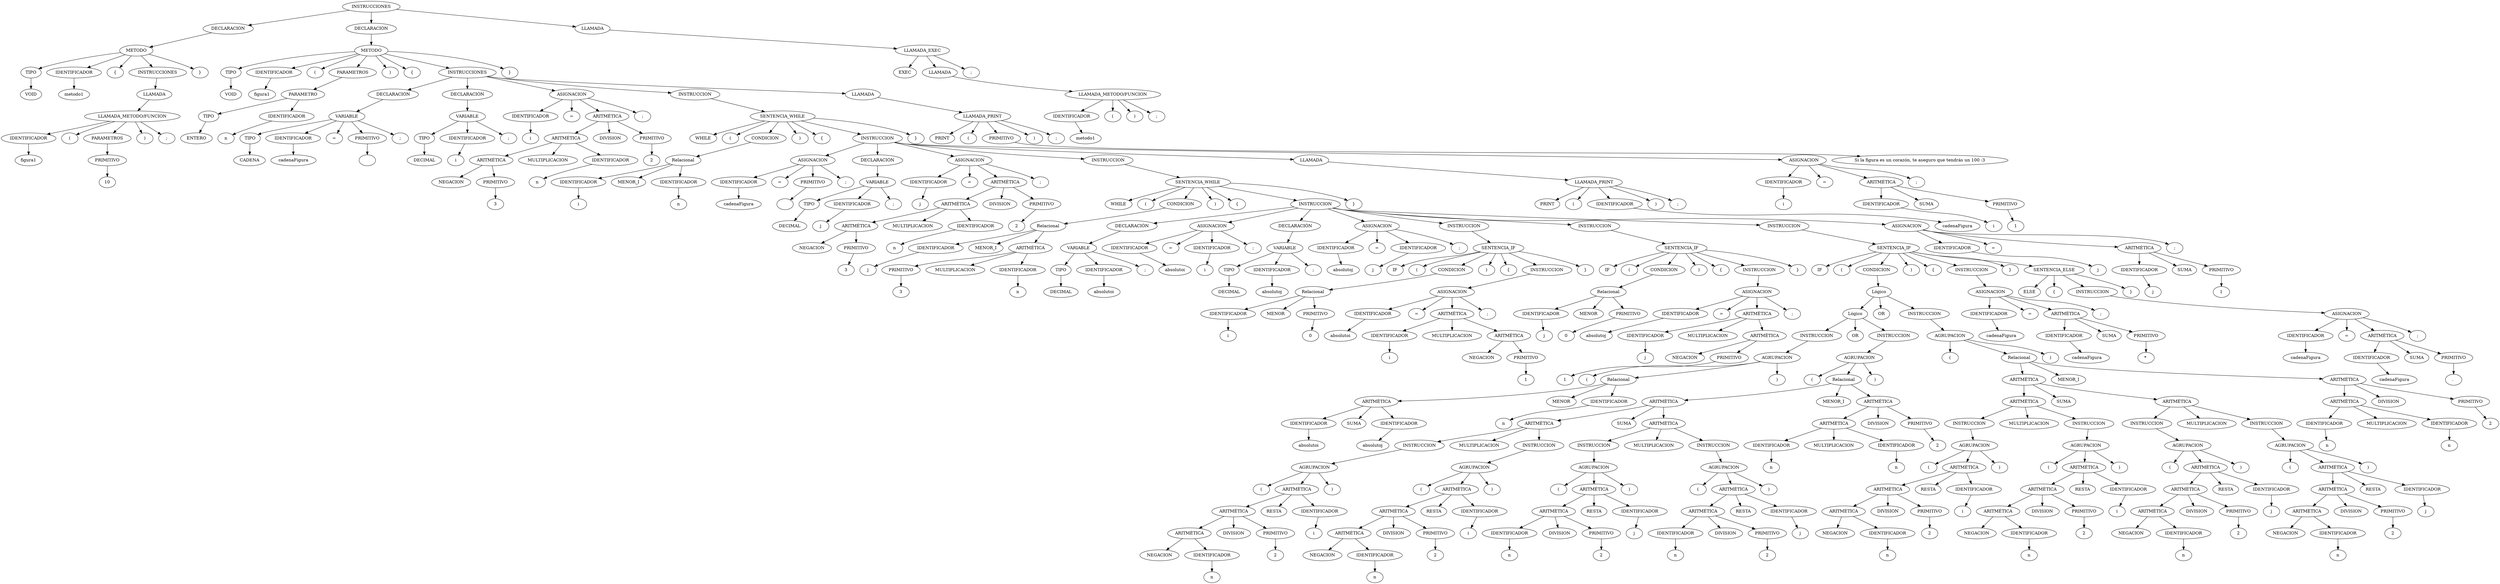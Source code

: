 digraph {
n0[label="INSTRUCCIONES"];
n1[label="DECLARACIÓN"];
n0->n1;
n2[label="METODO"];
n1->n2;
n3[label="TIPO"];
n2->n3;
n4[label="VOID"];
n3->n4;
n5[label="IDENTIFICADOR"];
n2->n5;
n6[label="metodo1"];
n5->n6;
n7[label="{"];
n2->n7;
n8[label="INSTRUCCIONES"];
n2->n8;
n9[label="LLAMADA"];
n8->n9;
n10[label="LLAMADA_METODO/FUNCION"];
n9->n10;
n11[label="IDENTIFICADOR"];
n10->n11;
n12[label="figura1"];
n11->n12;
n13[label="("];
n10->n13;
n14[label="PARAMETROS"];
n10->n14;
n15[label="PRIMITIVO"];
n14->n15;
n16[label="10"];
n15->n16;
n17[label=")"];
n10->n17;
n18[label=";"];
n10->n18;
n19[label="}"];
n2->n19;
n20[label="DECLARACIÓN"];
n0->n20;
n21[label="METODO"];
n20->n21;
n22[label="TIPO"];
n21->n22;
n23[label="VOID"];
n22->n23;
n24[label="IDENTIFICADOR"];
n21->n24;
n25[label="figura1"];
n24->n25;
n26[label="("];
n21->n26;
n27[label="PARAMETROS"];
n21->n27;
n28[label="PARAMETRO"];
n27->n28;
n29[label="TIPO"];
n28->n29;
n30[label="ENTERO"];
n29->n30;
n31[label="IDENTIFICADOR"];
n28->n31;
n32[label="n"];
n31->n32;
n33[label=")"];
n21->n33;
n34[label="{"];
n21->n34;
n35[label="INSTRUCCIONES"];
n21->n35;
n36[label="DECLARACIÓN"];
n35->n36;
n37[label="VARIABLE"];
n36->n37;
n38[label="TIPO"];
n37->n38;
n39[label="CADENA"];
n38->n39;
n40[label="IDENTIFICADOR"];
n37->n40;
n41[label="cadenaFigura"];
n40->n41;
n42[label="="];
n37->n42;
n43[label="PRIMITIVO"];
n37->n43;
n44[label=""];
n43->n44;
n45[label=";"];
n37->n45;
n46[label="DECLARACIÓN"];
n35->n46;
n47[label="VARIABLE"];
n46->n47;
n48[label="TIPO"];
n47->n48;
n49[label="DECIMAL"];
n48->n49;
n50[label="IDENTIFICADOR"];
n47->n50;
n51[label="i"];
n50->n51;
n52[label=";"];
n47->n52;
n53[label="ASIGNACION"];
n35->n53;
n54[label="IDENTIFICADOR"];
n53->n54;
n55[label="i"];
n54->n55;
n56[label="="];
n53->n56;
n57[label="ARITMÉTICA"];
n53->n57;
n58[label="ARITMÉTICA"];
n57->n58;
n59[label="ARITMÉTICA"];
n58->n59;
n60[label="NEGACION"];
n59->n60;
n61[label="PRIMITIVO"];
n59->n61;
n62[label="3"];
n61->n62;
n63[label="MULTIPLICACION"];
n58->n63;
n64[label="IDENTIFICADOR"];
n58->n64;
n65[label="n"];
n64->n65;
n66[label="DIVISION"];
n57->n66;
n67[label="PRIMITIVO"];
n57->n67;
n68[label="2"];
n67->n68;
n69[label=";"];
n53->n69;
n70[label="INSTRUCCION"];
n35->n70;
n71[label="SENTENCIA_WHILE"];
n70->n71;
n72[label="WHILE"];
n71->n72;
n73[label="("];
n71->n73;
n74[label="CONDICION"];
n71->n74;
n75[label="Relacional"];
n74->n75;
n76[label="IDENTIFICADOR"];
n75->n76;
n77[label="i"];
n76->n77;
n78[label="MENOR_I"];
n75->n78;
n79[label="IDENTIFICADOR"];
n75->n79;
n80[label="n"];
n79->n80;
n81[label=")"];
n71->n81;
n82[label="{"];
n71->n82;
n83[label="INSTRUCCION"];
n71->n83;
n84[label="ASIGNACION"];
n83->n84;
n85[label="IDENTIFICADOR"];
n84->n85;
n86[label="cadenaFigura"];
n85->n86;
n87[label="="];
n84->n87;
n88[label="PRIMITIVO"];
n84->n88;
n89[label=""];
n88->n89;
n90[label=";"];
n84->n90;
n91[label="DECLARACIÓN"];
n83->n91;
n92[label="VARIABLE"];
n91->n92;
n93[label="TIPO"];
n92->n93;
n94[label="DECIMAL"];
n93->n94;
n95[label="IDENTIFICADOR"];
n92->n95;
n96[label="j"];
n95->n96;
n97[label=";"];
n92->n97;
n98[label="ASIGNACION"];
n83->n98;
n99[label="IDENTIFICADOR"];
n98->n99;
n100[label="j"];
n99->n100;
n101[label="="];
n98->n101;
n102[label="ARITMÉTICA"];
n98->n102;
n103[label="ARITMÉTICA"];
n102->n103;
n104[label="ARITMÉTICA"];
n103->n104;
n105[label="NEGACION"];
n104->n105;
n106[label="PRIMITIVO"];
n104->n106;
n107[label="3"];
n106->n107;
n108[label="MULTIPLICACION"];
n103->n108;
n109[label="IDENTIFICADOR"];
n103->n109;
n110[label="n"];
n109->n110;
n111[label="DIVISION"];
n102->n111;
n112[label="PRIMITIVO"];
n102->n112;
n113[label="2"];
n112->n113;
n114[label=";"];
n98->n114;
n115[label="INSTRUCCION"];
n83->n115;
n116[label="SENTENCIA_WHILE"];
n115->n116;
n117[label="WHILE"];
n116->n117;
n118[label="("];
n116->n118;
n119[label="CONDICION"];
n116->n119;
n120[label="Relacional"];
n119->n120;
n121[label="IDENTIFICADOR"];
n120->n121;
n122[label="j"];
n121->n122;
n123[label="MENOR_I"];
n120->n123;
n124[label="ARITMÉTICA"];
n120->n124;
n125[label="PRIMITIVO"];
n124->n125;
n126[label="3"];
n125->n126;
n127[label="MULTIPLICACION"];
n124->n127;
n128[label="IDENTIFICADOR"];
n124->n128;
n129[label="n"];
n128->n129;
n130[label=")"];
n116->n130;
n131[label="{"];
n116->n131;
n132[label="INSTRUCCION"];
n116->n132;
n133[label="DECLARACIÓN"];
n132->n133;
n134[label="VARIABLE"];
n133->n134;
n135[label="TIPO"];
n134->n135;
n136[label="DECIMAL"];
n135->n136;
n137[label="IDENTIFICADOR"];
n134->n137;
n138[label="absolutoi"];
n137->n138;
n139[label=";"];
n134->n139;
n140[label="ASIGNACION"];
n132->n140;
n141[label="IDENTIFICADOR"];
n140->n141;
n142[label="absolutoi"];
n141->n142;
n143[label="="];
n140->n143;
n144[label="IDENTIFICADOR"];
n140->n144;
n145[label="i"];
n144->n145;
n146[label=";"];
n140->n146;
n147[label="DECLARACIÓN"];
n132->n147;
n148[label="VARIABLE"];
n147->n148;
n149[label="TIPO"];
n148->n149;
n150[label="DECIMAL"];
n149->n150;
n151[label="IDENTIFICADOR"];
n148->n151;
n152[label="absolutoj"];
n151->n152;
n153[label=";"];
n148->n153;
n154[label="ASIGNACION"];
n132->n154;
n155[label="IDENTIFICADOR"];
n154->n155;
n156[label="absolutoj"];
n155->n156;
n157[label="="];
n154->n157;
n158[label="IDENTIFICADOR"];
n154->n158;
n159[label="j"];
n158->n159;
n160[label=";"];
n154->n160;
n161[label="INSTRUCCION"];
n132->n161;
n162[label="SENTENCIA_IF"];
n161->n162;
n163[label="IF"];
n162->n163;
n164[label="("];
n162->n164;
n165[label="CONDICION"];
n162->n165;
n166[label="Relacional"];
n165->n166;
n167[label="IDENTIFICADOR"];
n166->n167;
n168[label="i"];
n167->n168;
n169[label="MENOR"];
n166->n169;
n170[label="PRIMITIVO"];
n166->n170;
n171[label="0"];
n170->n171;
n172[label=")"];
n162->n172;
n173[label="{"];
n162->n173;
n174[label="INSTRUCCION"];
n162->n174;
n175[label="ASIGNACION"];
n174->n175;
n176[label="IDENTIFICADOR"];
n175->n176;
n177[label="absolutoi"];
n176->n177;
n178[label="="];
n175->n178;
n179[label="ARITMÉTICA"];
n175->n179;
n180[label="IDENTIFICADOR"];
n179->n180;
n181[label="i"];
n180->n181;
n182[label="MULTIPLICACION"];
n179->n182;
n183[label="ARITMÉTICA"];
n179->n183;
n184[label="NEGACION"];
n183->n184;
n185[label="PRIMITIVO"];
n183->n185;
n186[label="1"];
n185->n186;
n187[label=";"];
n175->n187;
n188[label="}"];
n162->n188;
n189[label="INSTRUCCION"];
n132->n189;
n190[label="SENTENCIA_IF"];
n189->n190;
n191[label="IF"];
n190->n191;
n192[label="("];
n190->n192;
n193[label="CONDICION"];
n190->n193;
n194[label="Relacional"];
n193->n194;
n195[label="IDENTIFICADOR"];
n194->n195;
n196[label="j"];
n195->n196;
n197[label="MENOR"];
n194->n197;
n198[label="PRIMITIVO"];
n194->n198;
n199[label="0"];
n198->n199;
n200[label=")"];
n190->n200;
n201[label="{"];
n190->n201;
n202[label="INSTRUCCION"];
n190->n202;
n203[label="ASIGNACION"];
n202->n203;
n204[label="IDENTIFICADOR"];
n203->n204;
n205[label="absolutoj"];
n204->n205;
n206[label="="];
n203->n206;
n207[label="ARITMÉTICA"];
n203->n207;
n208[label="IDENTIFICADOR"];
n207->n208;
n209[label="j"];
n208->n209;
n210[label="MULTIPLICACION"];
n207->n210;
n211[label="ARITMÉTICA"];
n207->n211;
n212[label="NEGACION"];
n211->n212;
n213[label="PRIMITIVO"];
n211->n213;
n214[label="1"];
n213->n214;
n215[label=";"];
n203->n215;
n216[label="}"];
n190->n216;
n217[label="INSTRUCCION"];
n132->n217;
n218[label="SENTENCIA_IF"];
n217->n218;
n219[label="IF"];
n218->n219;
n220[label="("];
n218->n220;
n221[label="CONDICION"];
n218->n221;
n222[label="Lógico"];
n221->n222;
n223[label="Lógico"];
n222->n223;
n224[label="INSTRUCCION"];
n223->n224;
n225[label="AGRUPACION"];
n224->n225;
n226[label="("];
n225->n226;
n227[label="Relacional"];
n225->n227;
n228[label="ARITMÉTICA"];
n227->n228;
n229[label="IDENTIFICADOR"];
n228->n229;
n230[label="absolutoi"];
n229->n230;
n231[label="SUMA"];
n228->n231;
n232[label="IDENTIFICADOR"];
n228->n232;
n233[label="absolutoj"];
n232->n233;
n234[label="MENOR"];
n227->n234;
n235[label="IDENTIFICADOR"];
n227->n235;
n236[label="n"];
n235->n236;
n237[label=")"];
n225->n237;
n238[label="OR"];
n223->n238;
n239[label="INSTRUCCION"];
n223->n239;
n240[label="AGRUPACION"];
n239->n240;
n241[label="("];
n240->n241;
n242[label="Relacional"];
n240->n242;
n243[label="ARITMÉTICA"];
n242->n243;
n244[label="ARITMÉTICA"];
n243->n244;
n245[label="INSTRUCCION"];
n244->n245;
n246[label="AGRUPACION"];
n245->n246;
n247[label="("];
n246->n247;
n248[label="ARITMÉTICA"];
n246->n248;
n249[label="ARITMÉTICA"];
n248->n249;
n250[label="ARITMÉTICA"];
n249->n250;
n251[label="NEGACION"];
n250->n251;
n252[label="IDENTIFICADOR"];
n250->n252;
n253[label="n"];
n252->n253;
n254[label="DIVISION"];
n249->n254;
n255[label="PRIMITIVO"];
n249->n255;
n256[label="2"];
n255->n256;
n257[label="RESTA"];
n248->n257;
n258[label="IDENTIFICADOR"];
n248->n258;
n259[label="i"];
n258->n259;
n260[label=")"];
n246->n260;
n261[label="MULTIPLICACION"];
n244->n261;
n262[label="INSTRUCCION"];
n244->n262;
n263[label="AGRUPACION"];
n262->n263;
n264[label="("];
n263->n264;
n265[label="ARITMÉTICA"];
n263->n265;
n266[label="ARITMÉTICA"];
n265->n266;
n267[label="ARITMÉTICA"];
n266->n267;
n268[label="NEGACION"];
n267->n268;
n269[label="IDENTIFICADOR"];
n267->n269;
n270[label="n"];
n269->n270;
n271[label="DIVISION"];
n266->n271;
n272[label="PRIMITIVO"];
n266->n272;
n273[label="2"];
n272->n273;
n274[label="RESTA"];
n265->n274;
n275[label="IDENTIFICADOR"];
n265->n275;
n276[label="i"];
n275->n276;
n277[label=")"];
n263->n277;
n278[label="SUMA"];
n243->n278;
n279[label="ARITMÉTICA"];
n243->n279;
n280[label="INSTRUCCION"];
n279->n280;
n281[label="AGRUPACION"];
n280->n281;
n282[label="("];
n281->n282;
n283[label="ARITMÉTICA"];
n281->n283;
n284[label="ARITMÉTICA"];
n283->n284;
n285[label="IDENTIFICADOR"];
n284->n285;
n286[label="n"];
n285->n286;
n287[label="DIVISION"];
n284->n287;
n288[label="PRIMITIVO"];
n284->n288;
n289[label="2"];
n288->n289;
n290[label="RESTA"];
n283->n290;
n291[label="IDENTIFICADOR"];
n283->n291;
n292[label="j"];
n291->n292;
n293[label=")"];
n281->n293;
n294[label="MULTIPLICACION"];
n279->n294;
n295[label="INSTRUCCION"];
n279->n295;
n296[label="AGRUPACION"];
n295->n296;
n297[label="("];
n296->n297;
n298[label="ARITMÉTICA"];
n296->n298;
n299[label="ARITMÉTICA"];
n298->n299;
n300[label="IDENTIFICADOR"];
n299->n300;
n301[label="n"];
n300->n301;
n302[label="DIVISION"];
n299->n302;
n303[label="PRIMITIVO"];
n299->n303;
n304[label="2"];
n303->n304;
n305[label="RESTA"];
n298->n305;
n306[label="IDENTIFICADOR"];
n298->n306;
n307[label="j"];
n306->n307;
n308[label=")"];
n296->n308;
n309[label="MENOR_I"];
n242->n309;
n310[label="ARITMÉTICA"];
n242->n310;
n311[label="ARITMÉTICA"];
n310->n311;
n312[label="IDENTIFICADOR"];
n311->n312;
n313[label="n"];
n312->n313;
n314[label="MULTIPLICACION"];
n311->n314;
n315[label="IDENTIFICADOR"];
n311->n315;
n316[label="n"];
n315->n316;
n317[label="DIVISION"];
n310->n317;
n318[label="PRIMITIVO"];
n310->n318;
n319[label="2"];
n318->n319;
n320[label=")"];
n240->n320;
n321[label="OR"];
n222->n321;
n322[label="INSTRUCCION"];
n222->n322;
n323[label="AGRUPACION"];
n322->n323;
n324[label="("];
n323->n324;
n325[label="Relacional"];
n323->n325;
n326[label="ARITMÉTICA"];
n325->n326;
n327[label="ARITMÉTICA"];
n326->n327;
n328[label="INSTRUCCION"];
n327->n328;
n329[label="AGRUPACION"];
n328->n329;
n330[label="("];
n329->n330;
n331[label="ARITMÉTICA"];
n329->n331;
n332[label="ARITMÉTICA"];
n331->n332;
n333[label="ARITMÉTICA"];
n332->n333;
n334[label="NEGACION"];
n333->n334;
n335[label="IDENTIFICADOR"];
n333->n335;
n336[label="n"];
n335->n336;
n337[label="DIVISION"];
n332->n337;
n338[label="PRIMITIVO"];
n332->n338;
n339[label="2"];
n338->n339;
n340[label="RESTA"];
n331->n340;
n341[label="IDENTIFICADOR"];
n331->n341;
n342[label="i"];
n341->n342;
n343[label=")"];
n329->n343;
n344[label="MULTIPLICACION"];
n327->n344;
n345[label="INSTRUCCION"];
n327->n345;
n346[label="AGRUPACION"];
n345->n346;
n347[label="("];
n346->n347;
n348[label="ARITMÉTICA"];
n346->n348;
n349[label="ARITMÉTICA"];
n348->n349;
n350[label="ARITMÉTICA"];
n349->n350;
n351[label="NEGACION"];
n350->n351;
n352[label="IDENTIFICADOR"];
n350->n352;
n353[label="n"];
n352->n353;
n354[label="DIVISION"];
n349->n354;
n355[label="PRIMITIVO"];
n349->n355;
n356[label="2"];
n355->n356;
n357[label="RESTA"];
n348->n357;
n358[label="IDENTIFICADOR"];
n348->n358;
n359[label="i"];
n358->n359;
n360[label=")"];
n346->n360;
n361[label="SUMA"];
n326->n361;
n362[label="ARITMÉTICA"];
n326->n362;
n363[label="INSTRUCCION"];
n362->n363;
n364[label="AGRUPACION"];
n363->n364;
n365[label="("];
n364->n365;
n366[label="ARITMÉTICA"];
n364->n366;
n367[label="ARITMÉTICA"];
n366->n367;
n368[label="ARITMÉTICA"];
n367->n368;
n369[label="NEGACION"];
n368->n369;
n370[label="IDENTIFICADOR"];
n368->n370;
n371[label="n"];
n370->n371;
n372[label="DIVISION"];
n367->n372;
n373[label="PRIMITIVO"];
n367->n373;
n374[label="2"];
n373->n374;
n375[label="RESTA"];
n366->n375;
n376[label="IDENTIFICADOR"];
n366->n376;
n377[label="j"];
n376->n377;
n378[label=")"];
n364->n378;
n379[label="MULTIPLICACION"];
n362->n379;
n380[label="INSTRUCCION"];
n362->n380;
n381[label="AGRUPACION"];
n380->n381;
n382[label="("];
n381->n382;
n383[label="ARITMÉTICA"];
n381->n383;
n384[label="ARITMÉTICA"];
n383->n384;
n385[label="ARITMÉTICA"];
n384->n385;
n386[label="NEGACION"];
n385->n386;
n387[label="IDENTIFICADOR"];
n385->n387;
n388[label="n"];
n387->n388;
n389[label="DIVISION"];
n384->n389;
n390[label="PRIMITIVO"];
n384->n390;
n391[label="2"];
n390->n391;
n392[label="RESTA"];
n383->n392;
n393[label="IDENTIFICADOR"];
n383->n393;
n394[label="j"];
n393->n394;
n395[label=")"];
n381->n395;
n396[label="MENOR_I"];
n325->n396;
n397[label="ARITMÉTICA"];
n325->n397;
n398[label="ARITMÉTICA"];
n397->n398;
n399[label="IDENTIFICADOR"];
n398->n399;
n400[label="n"];
n399->n400;
n401[label="MULTIPLICACION"];
n398->n401;
n402[label="IDENTIFICADOR"];
n398->n402;
n403[label="n"];
n402->n403;
n404[label="DIVISION"];
n397->n404;
n405[label="PRIMITIVO"];
n397->n405;
n406[label="2"];
n405->n406;
n407[label=")"];
n323->n407;
n408[label=")"];
n218->n408;
n409[label="{"];
n218->n409;
n410[label="INSTRUCCION"];
n218->n410;
n411[label="ASIGNACION"];
n410->n411;
n412[label="IDENTIFICADOR"];
n411->n412;
n413[label="cadenaFigura"];
n412->n413;
n414[label="="];
n411->n414;
n415[label="ARITMÉTICA"];
n411->n415;
n416[label="IDENTIFICADOR"];
n415->n416;
n417[label="cadenaFigura"];
n416->n417;
n418[label="SUMA"];
n415->n418;
n419[label="PRIMITIVO"];
n415->n419;
n420[label="* "];
n419->n420;
n421[label=";"];
n411->n421;
n422[label="}"];
n218->n422;
n423[label="SENTENCIA_ELSE"];
n218->n423;
n424[label="ELSE"];
n423->n424;
n425[label="{"];
n423->n425;
n426[label="INSTRUCCION"];
n423->n426;
n427[label="ASIGNACION"];
n426->n427;
n428[label="IDENTIFICADOR"];
n427->n428;
n429[label="cadenaFigura"];
n428->n429;
n430[label="="];
n427->n430;
n431[label="ARITMÉTICA"];
n427->n431;
n432[label="IDENTIFICADOR"];
n431->n432;
n433[label="cadenaFigura"];
n432->n433;
n434[label="SUMA"];
n431->n434;
n435[label="PRIMITIVO"];
n431->n435;
n436[label=". "];
n435->n436;
n437[label=";"];
n427->n437;
n438[label="}"];
n423->n438;
n439[label="ASIGNACION"];
n132->n439;
n440[label="IDENTIFICADOR"];
n439->n440;
n441[label="j"];
n440->n441;
n442[label="="];
n439->n442;
n443[label="ARITMÉTICA"];
n439->n443;
n444[label="IDENTIFICADOR"];
n443->n444;
n445[label="j"];
n444->n445;
n446[label="SUMA"];
n443->n446;
n447[label="PRIMITIVO"];
n443->n447;
n448[label="1"];
n447->n448;
n449[label=";"];
n439->n449;
n450[label="}"];
n116->n450;
n451[label="LLAMADA"];
n83->n451;
n452[label="LLAMADA_PRINT"];
n451->n452;
n453[label="PRINT"];
n452->n453;
n454[label="("];
n452->n454;
n455[label="IDENTIFICADOR"];
n452->n455;
n456[label="cadenaFigura"];
n455->n456;
n457[label=")"];
n452->n457;
n458[label=";"];
n452->n458;
n459[label="ASIGNACION"];
n83->n459;
n460[label="IDENTIFICADOR"];
n459->n460;
n461[label="i"];
n460->n461;
n462[label="="];
n459->n462;
n463[label="ARITMÉTICA"];
n459->n463;
n464[label="IDENTIFICADOR"];
n463->n464;
n465[label="i"];
n464->n465;
n466[label="SUMA"];
n463->n466;
n467[label="PRIMITIVO"];
n463->n467;
n468[label="1"];
n467->n468;
n469[label=";"];
n459->n469;
n470[label="}"];
n71->n470;
n471[label="LLAMADA"];
n35->n471;
n472[label="LLAMADA_PRINT"];
n471->n472;
n473[label="PRINT"];
n472->n473;
n474[label="("];
n472->n474;
n475[label="PRIMITIVO"];
n472->n475;
n476[label="Si la figura es un corazón, te aseguro que tendrás un 100 :3"];
n475->n476;
n477[label=")"];
n472->n477;
n478[label=";"];
n472->n478;
n479[label="}"];
n21->n479;
n480[label="LLAMADA"];
n0->n480;
n481[label="LLAMADA_EXEC"];
n480->n481;
n482[label="EXEC"];
n481->n482;
n483[label="LLAMADA"];
n481->n483;
n484[label="LLAMADA_METODO/FUNCION"];
n483->n484;
n485[label="IDENTIFICADOR"];
n484->n485;
n486[label="metodo1"];
n485->n486;
n487[label="("];
n484->n487;
n488[label=")"];
n484->n488;
n489[label=";"];
n484->n489;
n490[label=";"];
n481->n490;
}
